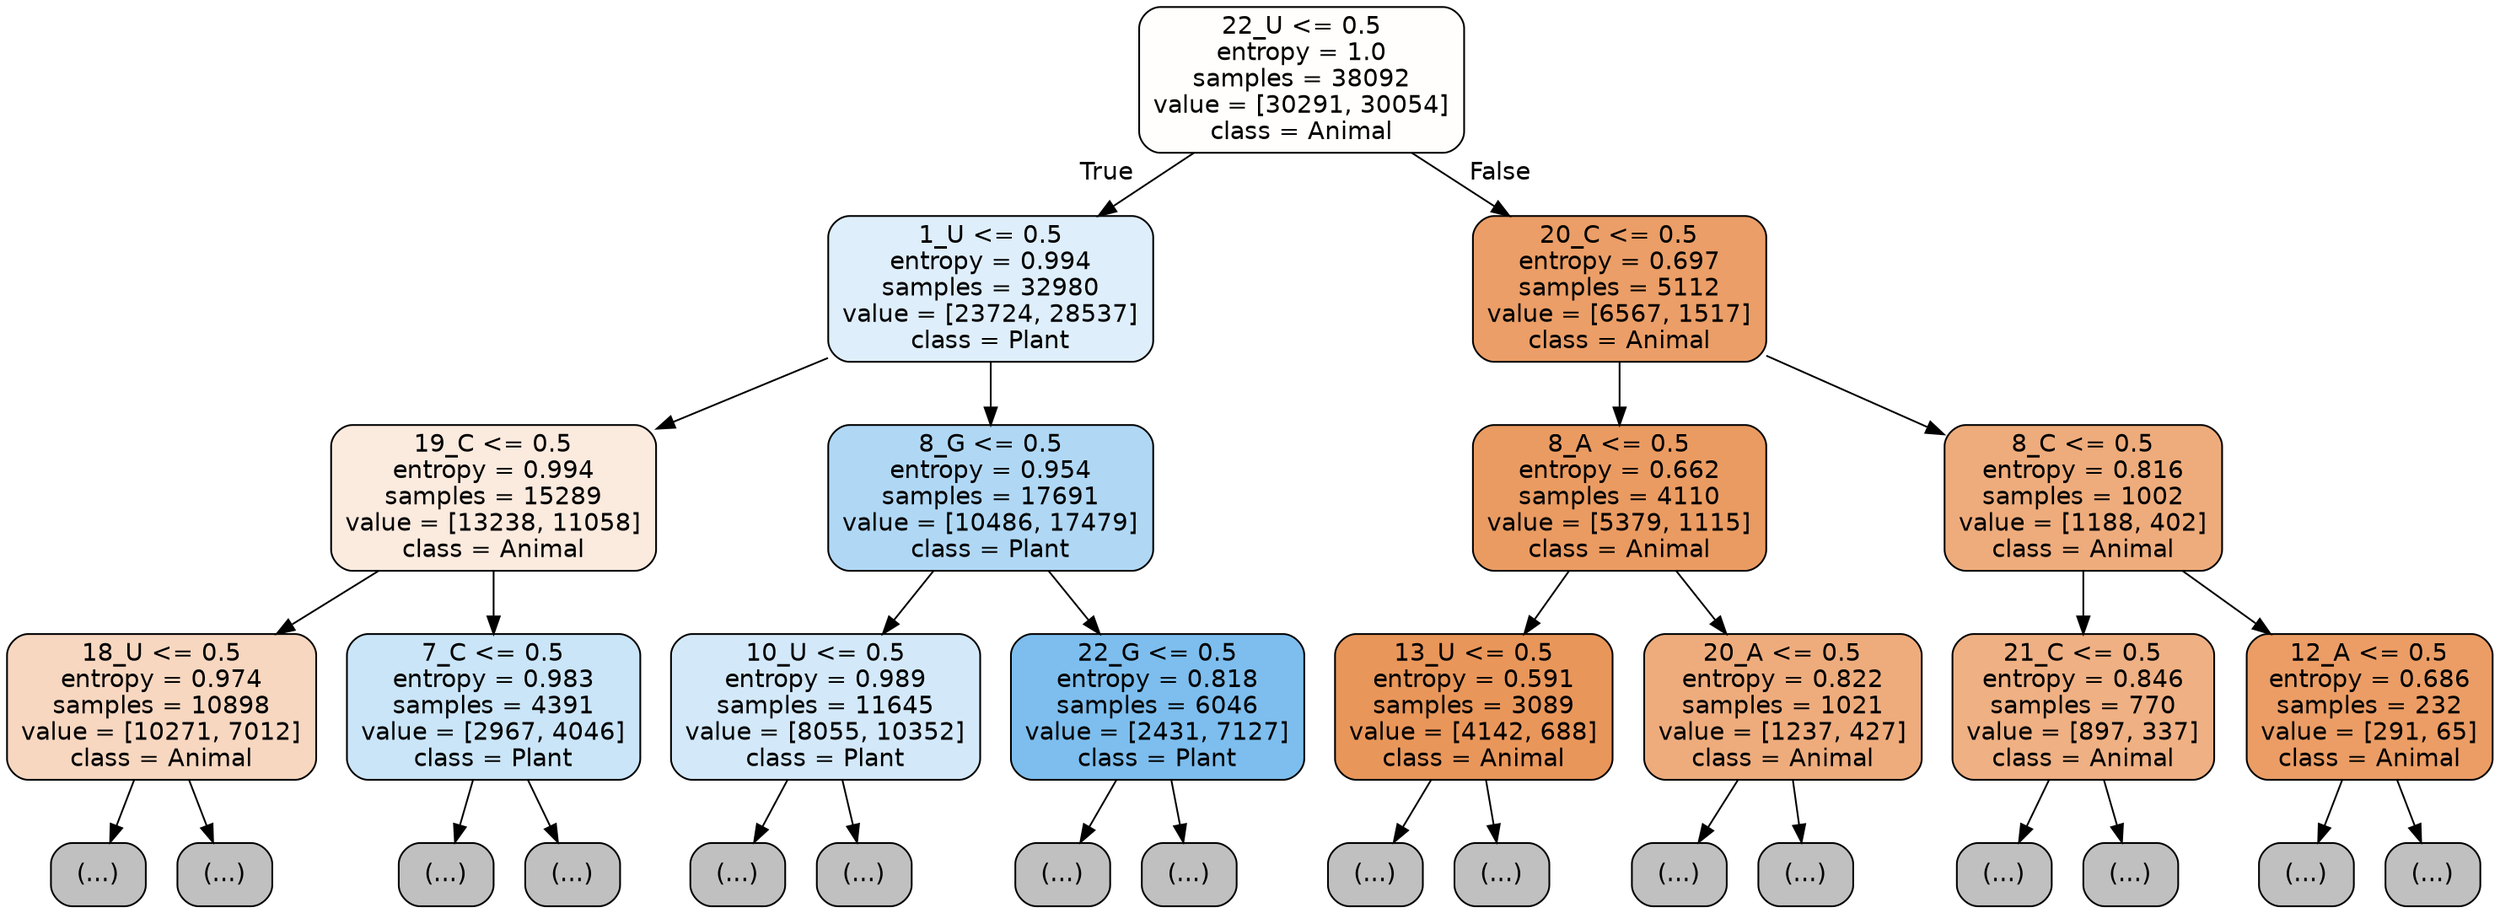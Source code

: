 digraph Tree {
node [shape=box, style="filled, rounded", color="black", fontname="helvetica"] ;
edge [fontname="helvetica"] ;
0 [label="22_U <= 0.5\nentropy = 1.0\nsamples = 38092\nvalue = [30291, 30054]\nclass = Animal", fillcolor="#fffefd"] ;
1 [label="1_U <= 0.5\nentropy = 0.994\nsamples = 32980\nvalue = [23724, 28537]\nclass = Plant", fillcolor="#deeefb"] ;
0 -> 1 [labeldistance=2.5, labelangle=45, headlabel="True"] ;
2 [label="19_C <= 0.5\nentropy = 0.994\nsamples = 15289\nvalue = [13238, 11058]\nclass = Animal", fillcolor="#fbeade"] ;
1 -> 2 ;
3 [label="18_U <= 0.5\nentropy = 0.974\nsamples = 10898\nvalue = [10271, 7012]\nclass = Animal", fillcolor="#f7d7c0"] ;
2 -> 3 ;
4 [label="(...)", fillcolor="#C0C0C0"] ;
3 -> 4 ;
4595 [label="(...)", fillcolor="#C0C0C0"] ;
3 -> 4595 ;
6264 [label="7_C <= 0.5\nentropy = 0.983\nsamples = 4391\nvalue = [2967, 4046]\nclass = Plant", fillcolor="#cae5f8"] ;
2 -> 6264 ;
6265 [label="(...)", fillcolor="#C0C0C0"] ;
6264 -> 6265 ;
7942 [label="(...)", fillcolor="#C0C0C0"] ;
6264 -> 7942 ;
8405 [label="8_G <= 0.5\nentropy = 0.954\nsamples = 17691\nvalue = [10486, 17479]\nclass = Plant", fillcolor="#b0d8f5"] ;
1 -> 8405 ;
8406 [label="10_U <= 0.5\nentropy = 0.989\nsamples = 11645\nvalue = [8055, 10352]\nclass = Plant", fillcolor="#d3e9f9"] ;
8405 -> 8406 ;
8407 [label="(...)", fillcolor="#C0C0C0"] ;
8406 -> 8407 ;
12006 [label="(...)", fillcolor="#C0C0C0"] ;
8406 -> 12006 ;
13245 [label="22_G <= 0.5\nentropy = 0.818\nsamples = 6046\nvalue = [2431, 7127]\nclass = Plant", fillcolor="#7dbeee"] ;
8405 -> 13245 ;
13246 [label="(...)", fillcolor="#C0C0C0"] ;
13245 -> 13246 ;
14745 [label="(...)", fillcolor="#C0C0C0"] ;
13245 -> 14745 ;
15000 [label="20_C <= 0.5\nentropy = 0.697\nsamples = 5112\nvalue = [6567, 1517]\nclass = Animal", fillcolor="#eb9e67"] ;
0 -> 15000 [labeldistance=2.5, labelangle=-45, headlabel="False"] ;
15001 [label="8_A <= 0.5\nentropy = 0.662\nsamples = 4110\nvalue = [5379, 1115]\nclass = Animal", fillcolor="#ea9b62"] ;
15000 -> 15001 ;
15002 [label="13_U <= 0.5\nentropy = 0.591\nsamples = 3089\nvalue = [4142, 688]\nclass = Animal", fillcolor="#e9965a"] ;
15001 -> 15002 ;
15003 [label="(...)", fillcolor="#C0C0C0"] ;
15002 -> 15003 ;
15728 [label="(...)", fillcolor="#C0C0C0"] ;
15002 -> 15728 ;
16063 [label="20_A <= 0.5\nentropy = 0.822\nsamples = 1021\nvalue = [1237, 427]\nclass = Animal", fillcolor="#eeac7d"] ;
15001 -> 16063 ;
16064 [label="(...)", fillcolor="#C0C0C0"] ;
16063 -> 16064 ;
16351 [label="(...)", fillcolor="#C0C0C0"] ;
16063 -> 16351 ;
16484 [label="8_C <= 0.5\nentropy = 0.816\nsamples = 1002\nvalue = [1188, 402]\nclass = Animal", fillcolor="#eeac7c"] ;
15000 -> 16484 ;
16485 [label="21_C <= 0.5\nentropy = 0.846\nsamples = 770\nvalue = [897, 337]\nclass = Animal", fillcolor="#efb083"] ;
16484 -> 16485 ;
16486 [label="(...)", fillcolor="#C0C0C0"] ;
16485 -> 16486 ;
16743 [label="(...)", fillcolor="#C0C0C0"] ;
16485 -> 16743 ;
16832 [label="12_A <= 0.5\nentropy = 0.686\nsamples = 232\nvalue = [291, 65]\nclass = Animal", fillcolor="#eb9d65"] ;
16484 -> 16832 ;
16833 [label="(...)", fillcolor="#C0C0C0"] ;
16832 -> 16833 ;
16924 [label="(...)", fillcolor="#C0C0C0"] ;
16832 -> 16924 ;
}